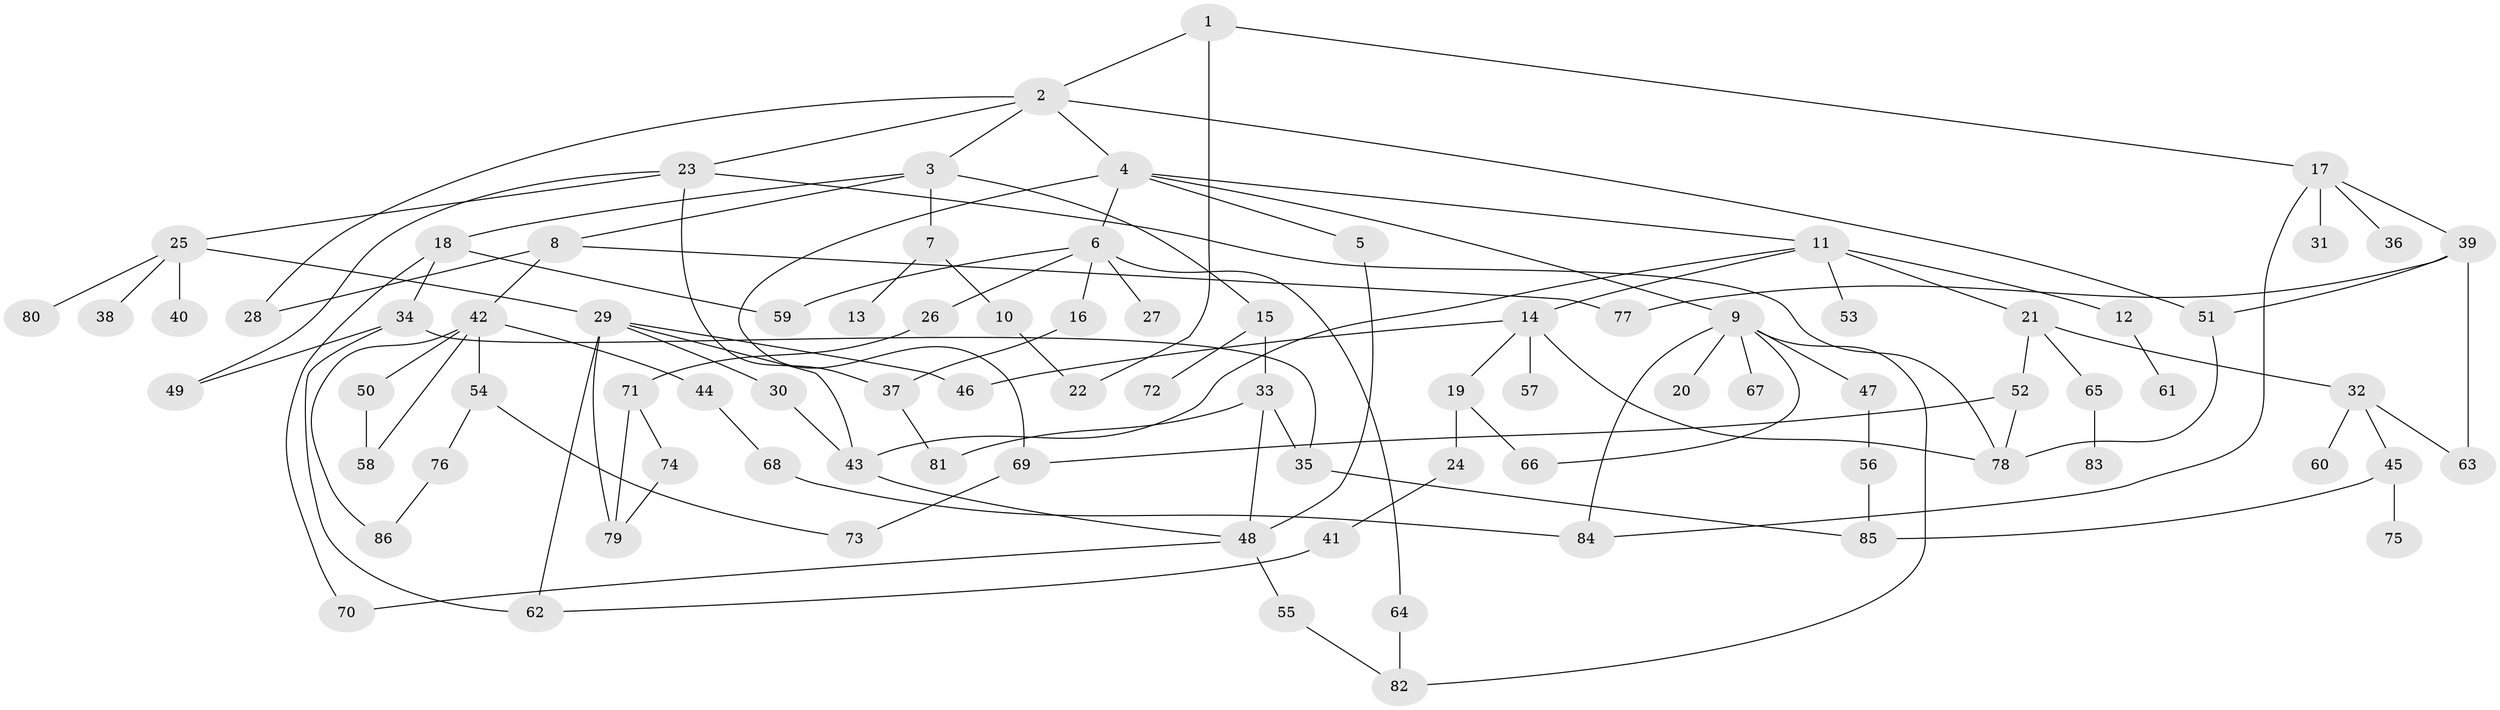 // coarse degree distribution, {3: 0.22580645161290322, 6: 0.04838709677419355, 5: 0.0967741935483871, 4: 0.08064516129032258, 7: 0.04838709677419355, 2: 0.3225806451612903, 1: 0.1774193548387097}
// Generated by graph-tools (version 1.1) at 2025/49/03/04/25 22:49:07]
// undirected, 86 vertices, 119 edges
graph export_dot {
  node [color=gray90,style=filled];
  1;
  2;
  3;
  4;
  5;
  6;
  7;
  8;
  9;
  10;
  11;
  12;
  13;
  14;
  15;
  16;
  17;
  18;
  19;
  20;
  21;
  22;
  23;
  24;
  25;
  26;
  27;
  28;
  29;
  30;
  31;
  32;
  33;
  34;
  35;
  36;
  37;
  38;
  39;
  40;
  41;
  42;
  43;
  44;
  45;
  46;
  47;
  48;
  49;
  50;
  51;
  52;
  53;
  54;
  55;
  56;
  57;
  58;
  59;
  60;
  61;
  62;
  63;
  64;
  65;
  66;
  67;
  68;
  69;
  70;
  71;
  72;
  73;
  74;
  75;
  76;
  77;
  78;
  79;
  80;
  81;
  82;
  83;
  84;
  85;
  86;
  1 -- 2;
  1 -- 17;
  1 -- 22;
  2 -- 3;
  2 -- 4;
  2 -- 23;
  2 -- 51;
  2 -- 28;
  3 -- 7;
  3 -- 8;
  3 -- 15;
  3 -- 18;
  4 -- 5;
  4 -- 6;
  4 -- 9;
  4 -- 11;
  4 -- 69;
  5 -- 48;
  6 -- 16;
  6 -- 26;
  6 -- 27;
  6 -- 64;
  6 -- 59;
  7 -- 10;
  7 -- 13;
  8 -- 28;
  8 -- 42;
  8 -- 77;
  9 -- 20;
  9 -- 47;
  9 -- 67;
  9 -- 82;
  9 -- 66;
  9 -- 84;
  10 -- 22;
  11 -- 12;
  11 -- 14;
  11 -- 21;
  11 -- 43;
  11 -- 53;
  12 -- 61;
  14 -- 19;
  14 -- 46;
  14 -- 57;
  14 -- 78;
  15 -- 33;
  15 -- 72;
  16 -- 37;
  17 -- 31;
  17 -- 36;
  17 -- 39;
  17 -- 84;
  18 -- 34;
  18 -- 59;
  18 -- 70;
  19 -- 24;
  19 -- 66;
  21 -- 32;
  21 -- 52;
  21 -- 65;
  23 -- 25;
  23 -- 37;
  23 -- 78;
  23 -- 49;
  24 -- 41;
  25 -- 29;
  25 -- 38;
  25 -- 40;
  25 -- 80;
  26 -- 71;
  29 -- 30;
  29 -- 62;
  29 -- 79;
  29 -- 43;
  29 -- 46;
  30 -- 43;
  32 -- 45;
  32 -- 60;
  32 -- 63;
  33 -- 48;
  33 -- 35;
  33 -- 81;
  34 -- 35;
  34 -- 49;
  34 -- 62;
  35 -- 85;
  37 -- 81;
  39 -- 51;
  39 -- 63;
  39 -- 77;
  41 -- 62;
  42 -- 44;
  42 -- 50;
  42 -- 54;
  42 -- 58;
  42 -- 86;
  43 -- 48;
  44 -- 68;
  45 -- 75;
  45 -- 85;
  47 -- 56;
  48 -- 55;
  48 -- 70;
  50 -- 58;
  51 -- 78;
  52 -- 69;
  52 -- 78;
  54 -- 73;
  54 -- 76;
  55 -- 82;
  56 -- 85;
  64 -- 82;
  65 -- 83;
  68 -- 84;
  69 -- 73;
  71 -- 74;
  71 -- 79;
  74 -- 79;
  76 -- 86;
}
